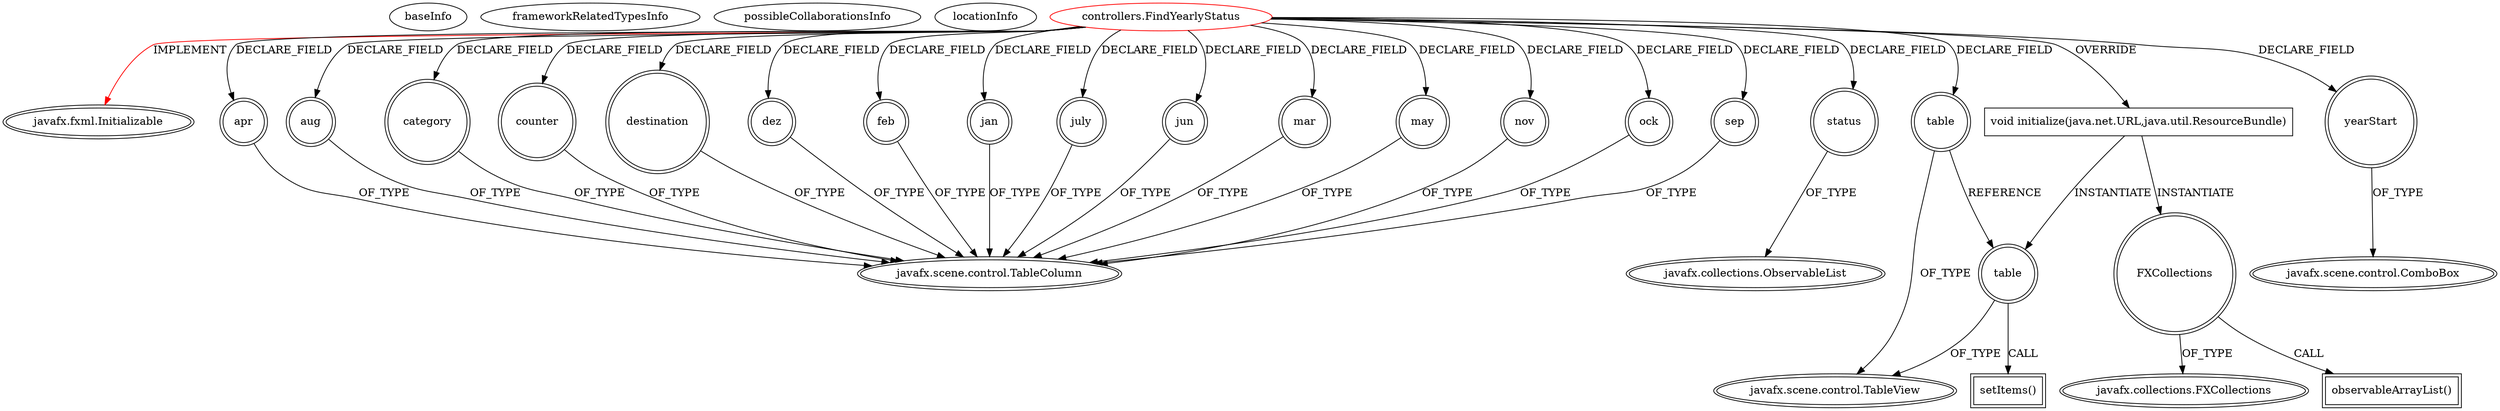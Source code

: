 digraph {
baseInfo[graphId=3561,category="extension_graph",isAnonymous=false,possibleRelation=false]
frameworkRelatedTypesInfo[0="javafx.fxml.Initializable"]
possibleCollaborationsInfo[]
locationInfo[projectName="matanghuy-SPCA",filePath="/matanghuy-SPCA/SPCA-master/SPCA/src/controllers/FindYearlyStatus.java",contextSignature="FindYearlyStatus",graphId="3561"]
0[label="controllers.FindYearlyStatus",vertexType="ROOT_CLIENT_CLASS_DECLARATION",isFrameworkType=false,color=red]
1[label="javafx.fxml.Initializable",vertexType="FRAMEWORK_INTERFACE_TYPE",isFrameworkType=true,peripheries=2]
2[label="apr",vertexType="FIELD_DECLARATION",isFrameworkType=true,peripheries=2,shape=circle]
3[label="javafx.scene.control.TableColumn",vertexType="FRAMEWORK_CLASS_TYPE",isFrameworkType=true,peripheries=2]
4[label="aug",vertexType="FIELD_DECLARATION",isFrameworkType=true,peripheries=2,shape=circle]
6[label="category",vertexType="FIELD_DECLARATION",isFrameworkType=true,peripheries=2,shape=circle]
8[label="counter",vertexType="FIELD_DECLARATION",isFrameworkType=true,peripheries=2,shape=circle]
10[label="destination",vertexType="FIELD_DECLARATION",isFrameworkType=true,peripheries=2,shape=circle]
12[label="dez",vertexType="FIELD_DECLARATION",isFrameworkType=true,peripheries=2,shape=circle]
14[label="feb",vertexType="FIELD_DECLARATION",isFrameworkType=true,peripheries=2,shape=circle]
16[label="jan",vertexType="FIELD_DECLARATION",isFrameworkType=true,peripheries=2,shape=circle]
18[label="july",vertexType="FIELD_DECLARATION",isFrameworkType=true,peripheries=2,shape=circle]
20[label="jun",vertexType="FIELD_DECLARATION",isFrameworkType=true,peripheries=2,shape=circle]
22[label="mar",vertexType="FIELD_DECLARATION",isFrameworkType=true,peripheries=2,shape=circle]
24[label="may",vertexType="FIELD_DECLARATION",isFrameworkType=true,peripheries=2,shape=circle]
26[label="nov",vertexType="FIELD_DECLARATION",isFrameworkType=true,peripheries=2,shape=circle]
28[label="ock",vertexType="FIELD_DECLARATION",isFrameworkType=true,peripheries=2,shape=circle]
30[label="sep",vertexType="FIELD_DECLARATION",isFrameworkType=true,peripheries=2,shape=circle]
32[label="status",vertexType="FIELD_DECLARATION",isFrameworkType=true,peripheries=2,shape=circle]
33[label="javafx.collections.ObservableList",vertexType="FRAMEWORK_INTERFACE_TYPE",isFrameworkType=true,peripheries=2]
34[label="table",vertexType="FIELD_DECLARATION",isFrameworkType=true,peripheries=2,shape=circle]
35[label="javafx.scene.control.TableView",vertexType="FRAMEWORK_CLASS_TYPE",isFrameworkType=true,peripheries=2]
36[label="yearStart",vertexType="FIELD_DECLARATION",isFrameworkType=true,peripheries=2,shape=circle]
37[label="javafx.scene.control.ComboBox",vertexType="FRAMEWORK_CLASS_TYPE",isFrameworkType=true,peripheries=2]
38[label="void initialize(java.net.URL,java.util.ResourceBundle)",vertexType="OVERRIDING_METHOD_DECLARATION",isFrameworkType=false,shape=box]
39[label="FXCollections",vertexType="VARIABLE_EXPRESION",isFrameworkType=true,peripheries=2,shape=circle]
41[label="javafx.collections.FXCollections",vertexType="FRAMEWORK_CLASS_TYPE",isFrameworkType=true,peripheries=2]
40[label="observableArrayList()",vertexType="INSIDE_CALL",isFrameworkType=true,peripheries=2,shape=box]
42[label="table",vertexType="VARIABLE_EXPRESION",isFrameworkType=true,peripheries=2,shape=circle]
43[label="setItems()",vertexType="INSIDE_CALL",isFrameworkType=true,peripheries=2,shape=box]
0->1[label="IMPLEMENT",color=red]
0->2[label="DECLARE_FIELD"]
2->3[label="OF_TYPE"]
0->4[label="DECLARE_FIELD"]
4->3[label="OF_TYPE"]
0->6[label="DECLARE_FIELD"]
6->3[label="OF_TYPE"]
0->8[label="DECLARE_FIELD"]
8->3[label="OF_TYPE"]
0->10[label="DECLARE_FIELD"]
10->3[label="OF_TYPE"]
0->12[label="DECLARE_FIELD"]
12->3[label="OF_TYPE"]
0->14[label="DECLARE_FIELD"]
14->3[label="OF_TYPE"]
0->16[label="DECLARE_FIELD"]
16->3[label="OF_TYPE"]
0->18[label="DECLARE_FIELD"]
18->3[label="OF_TYPE"]
0->20[label="DECLARE_FIELD"]
20->3[label="OF_TYPE"]
0->22[label="DECLARE_FIELD"]
22->3[label="OF_TYPE"]
0->24[label="DECLARE_FIELD"]
24->3[label="OF_TYPE"]
0->26[label="DECLARE_FIELD"]
26->3[label="OF_TYPE"]
0->28[label="DECLARE_FIELD"]
28->3[label="OF_TYPE"]
0->30[label="DECLARE_FIELD"]
30->3[label="OF_TYPE"]
0->32[label="DECLARE_FIELD"]
32->33[label="OF_TYPE"]
0->34[label="DECLARE_FIELD"]
34->35[label="OF_TYPE"]
0->36[label="DECLARE_FIELD"]
36->37[label="OF_TYPE"]
0->38[label="OVERRIDE"]
38->39[label="INSTANTIATE"]
39->41[label="OF_TYPE"]
39->40[label="CALL"]
38->42[label="INSTANTIATE"]
34->42[label="REFERENCE"]
42->35[label="OF_TYPE"]
42->43[label="CALL"]
}
